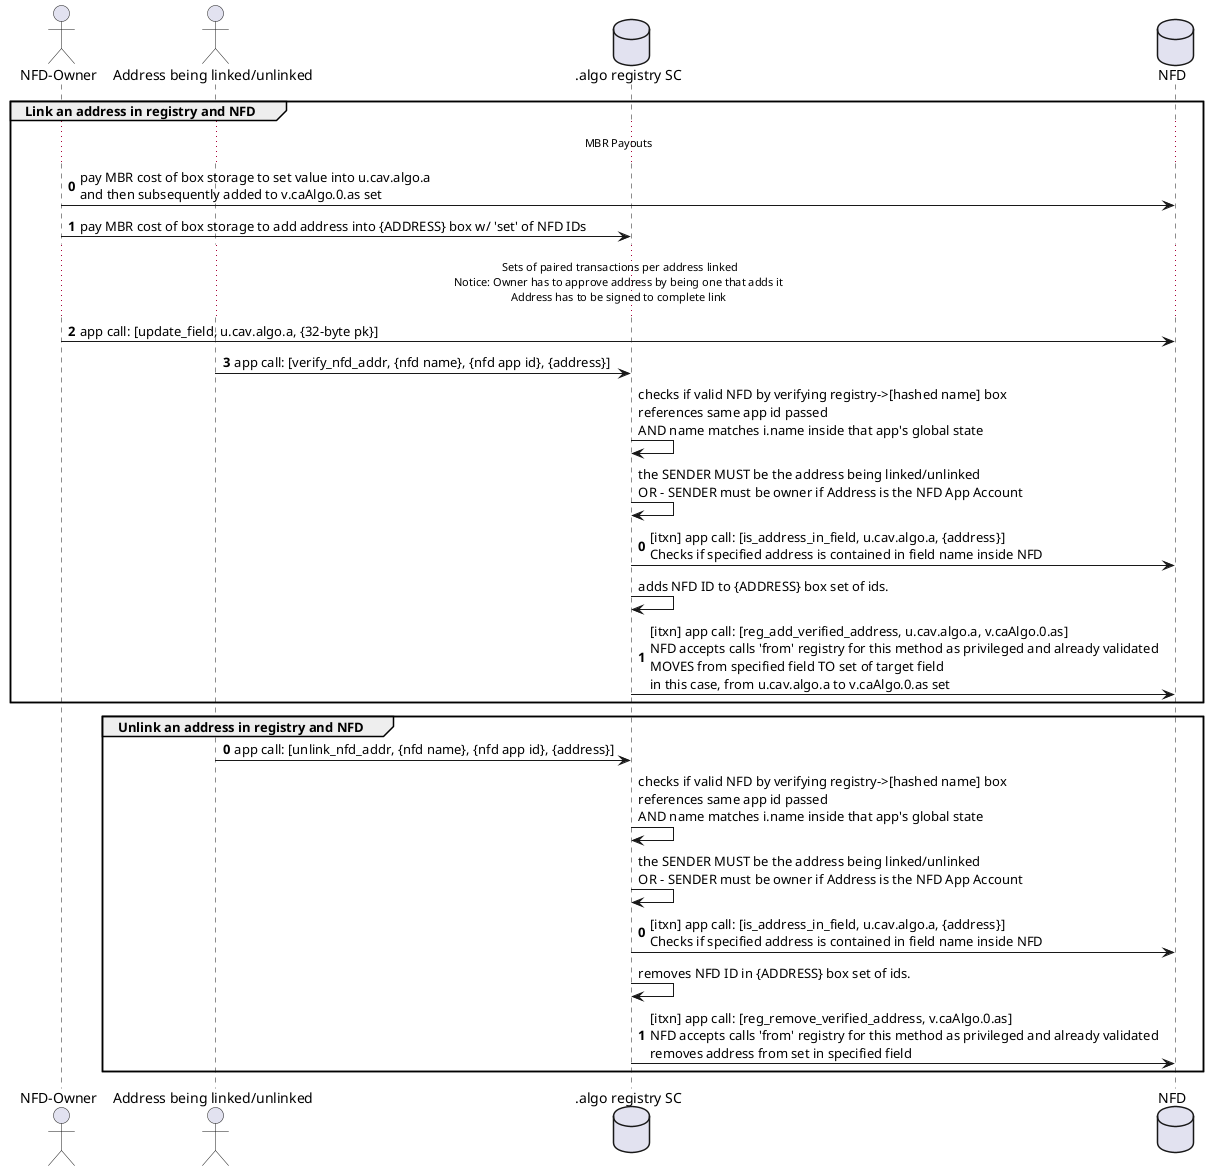@startuml
'# str:  verify_nfd_addr
'# str:  nfd name
'# int:  app id
'# addr: address being verified [MUST BE TXN SENDER!]
actor "NFD-Owner" as owner
actor "Address being linked/unlinked" as address
database ".algo registry SC" as registry
database NFD as nfd

group Link an address in registry and NFD
autonumber 0
... MBR Payouts ...
owner -> nfd: pay MBR cost of box storage to set value into u.cav.algo.a\nand then subsequently added to v.caAlgo.0.as set
owner -> registry: pay MBR cost of box storage to add address into {ADDRESS} box w/ 'set' of NFD IDs
... Sets of paired transactions per address linked\nNotice: Owner has to approve address by being one that adds it\nAddress has to be signed to complete link...
owner -> nfd: app call: [update_field, u.cav.algo.a, {32-byte pk}]
address -> registry: app call: [verify_nfd_addr, {nfd name}, {nfd app id}, {address}]
autonumber stop
registry -> registry: checks if valid NFD by verifying registry->[hashed name] box\nreferences same app id passed\nAND name matches i.name inside that app's global state
registry -> registry: the SENDER MUST be the address being linked/unlinked\nOR - SENDER must be owner if Address is the NFD App Account
autonumber 0
registry -> nfd: [itxn] app call: [is_address_in_field, u.cav.algo.a, {address}]\nChecks if specified address is contained in field name inside NFD
autonumber stop
registry -> registry: adds NFD ID to {ADDRESS} box set of ids.
autonumber 1
registry -> nfd: [itxn] app call: [reg_add_verified_address, u.cav.algo.a, v.caAlgo.0.as]\nNFD accepts calls 'from' registry for this method as privileged and already validated\nMOVES from specified field TO set of target field\nin this case, from u.cav.algo.a to v.caAlgo.0.as set
end

group Unlink an address in registry and NFD
autonumber 0
address -> registry: app call: [unlink_nfd_addr, {nfd name}, {nfd app id}, {address}]
autonumber stop
registry -> registry: checks if valid NFD by verifying registry->[hashed name] box\nreferences same app id passed\nAND name matches i.name inside that app's global state
registry -> registry: the SENDER MUST be the address being linked/unlinked\nOR - SENDER must be owner if Address is the NFD App Account
autonumber 0
registry -> nfd: [itxn] app call: [is_address_in_field, u.cav.algo.a, {address}]\nChecks if specified address is contained in field name inside NFD
autonumber stop
registry -> registry: removes NFD ID in {ADDRESS} box set of ids.
autonumber 1
registry -> nfd: [itxn] app call: [reg_remove_verified_address, v.caAlgo.0.as]\nNFD accepts calls 'from' registry for this method as privileged and already validated\nremoves address from set in specified field
end
@enduml
